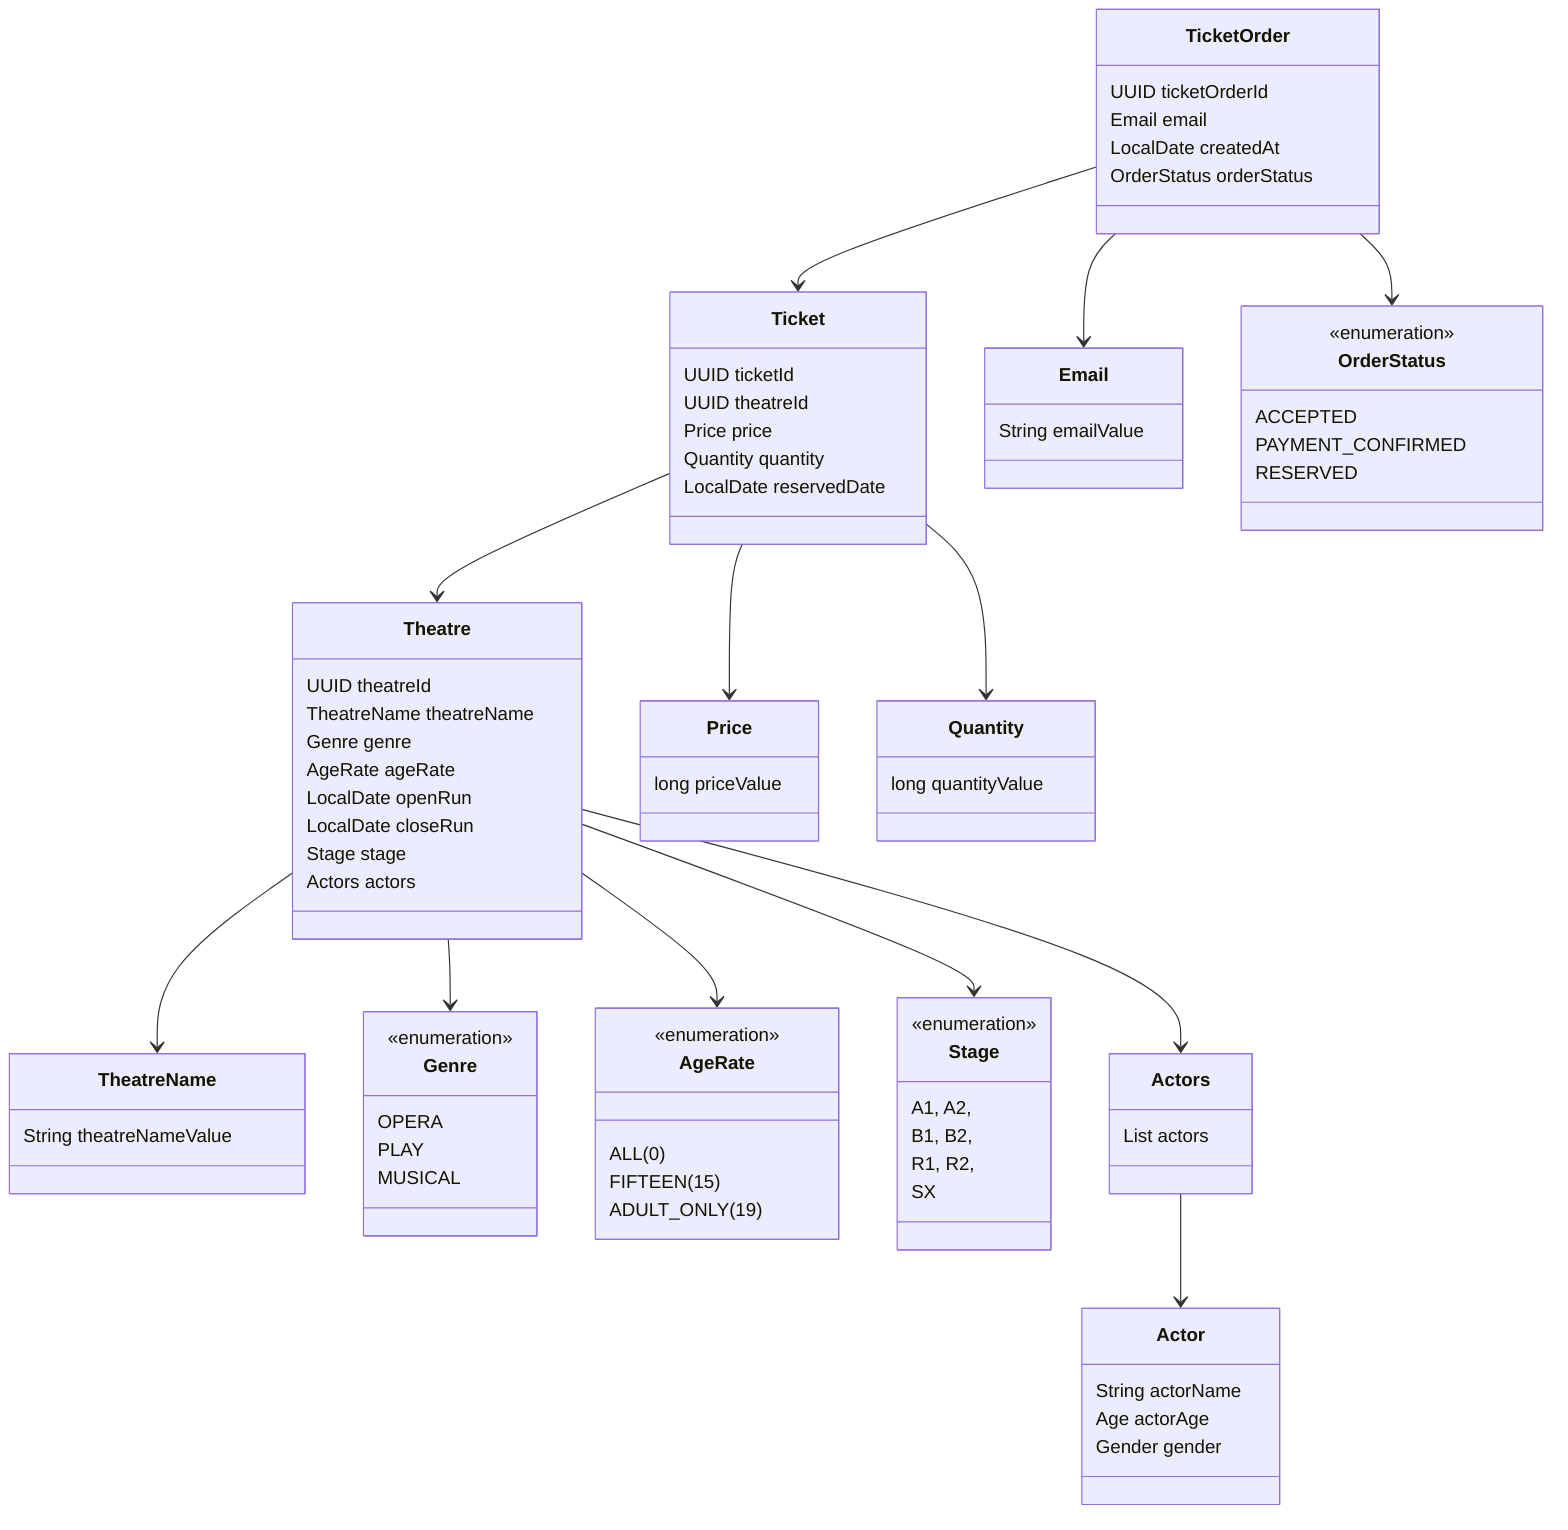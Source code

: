 classDiagram

    %% domain Theatre
    class Theatre {
        UUID theatreId
        TheatreName theatreName
        Genre genre
        AgeRate ageRate
        LocalDate openRun
        LocalDate closeRun
        Stage stage
        Actors actors
    }

    class TheatreName {
        String theatreNameValue
    }

    class Genre {
        <<enumeration>>
        OPERA
        PLAY
        MUSICAL
    }

    class AgeRate {
        <<enumeration>>
        ALL(0)
        FIFTEEN(15)
        ADULT_ONLY(19)
    }

    class Stage {
        <<enumeration>>
        A1, A2,
        B1, B2,
        R1, R2,
        SX
    }

    class Actors {
        List<Actor> actors
    }
    class Actor {
        String actorName
        Age actorAge
        Gender gender
    }
    Actors --> Actor

    Theatre --> TheatreName
    Theatre --> Genre
    Theatre --> AgeRate
    Theatre --> Stage
    Theatre --> Actors

    %% domain Ticket
    class Ticket {
        UUID ticketId
        UUID theatreId
        Price price
        Quantity quantity
        LocalDate reservedDate
    }

    class Price {
        long priceValue
    }

    class Quantity {
        long quantityValue
    }

    Ticket --> Price
    Ticket --> Quantity

    %% domain TicketOrder
    class TicketOrder {
        UUID ticketOrderId
        Email email
        LocalDate createdAt
        OrderStatus orderStatus
    }

    class Email {
        String emailValue
    }

    class OrderStatus {
        <<enumeration>>
        ACCEPTED
        PAYMENT_CONFIRMED
        RESERVED
    }

    TicketOrder --> Email
    TicketOrder --> OrderStatus

    TicketOrder --> Ticket

    Ticket --> Theatre